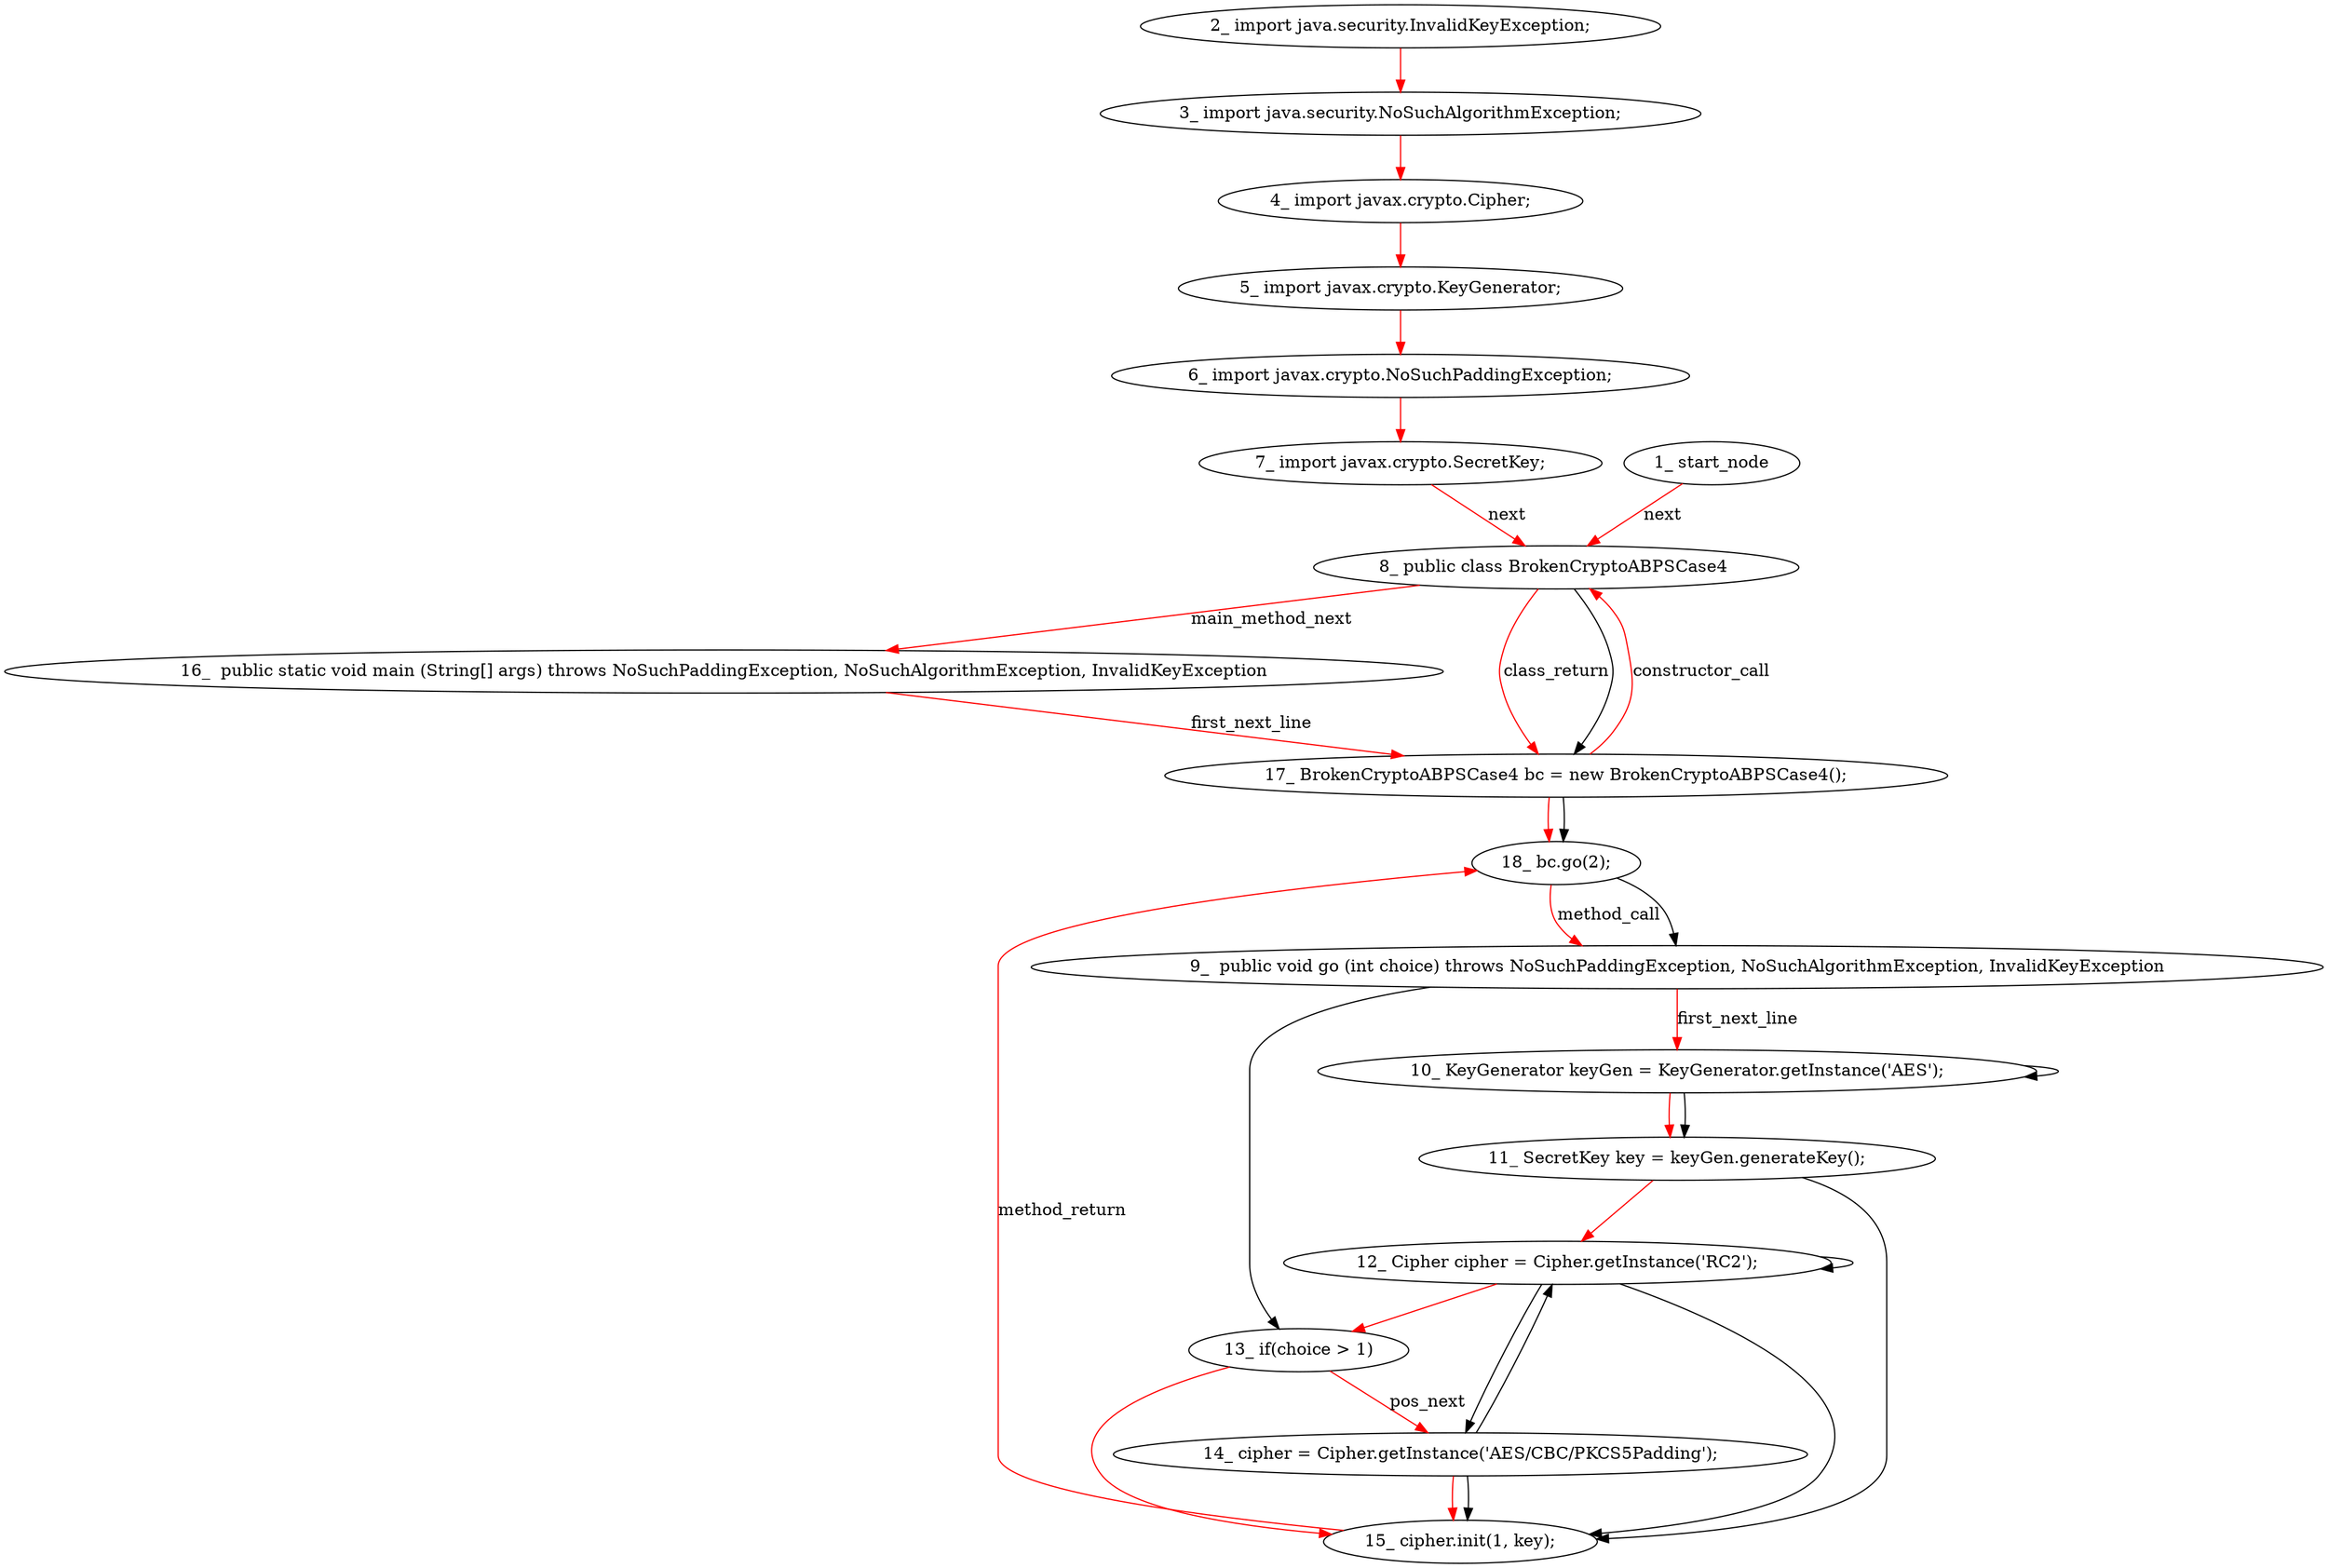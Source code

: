 digraph  {
12 [label="2_ import java.security.InvalidKeyException;", type_label=expression_statement];
18 [label="3_ import java.security.NoSuchAlgorithmException;", type_label=expression_statement];
24 [label="4_ import javax.crypto.Cipher;", type_label=expression_statement];
30 [label="5_ import javax.crypto.KeyGenerator;", type_label=expression_statement];
36 [label="6_ import javax.crypto.NoSuchPaddingException;", type_label=expression_statement];
42 [label="7_ import javax.crypto.SecretKey;", type_label=expression_statement];
48 [label="8_ public class BrokenCryptoABPSCase4 ", type_label=class_declaration];
52 [label="9_  public void go (int choice) throws NoSuchPaddingException, NoSuchAlgorithmException, InvalidKeyException", type_label=method_declaration];
65 [label="10_ KeyGenerator keyGen = KeyGenerator.getInstance('AES');", type_label=expression_statement];
74 [label="11_ SecretKey key = keyGen.generateKey();", type_label=expression_statement];
82 [label="12_ Cipher cipher = Cipher.getInstance('RC2');", type_label=expression_statement];
91 [label="13_ if(choice > 1)", type_label=if];
97 [label="14_ cipher = Cipher.getInstance('AES/CBC/PKCS5Padding');", type_label=expression_statement];
105 [label="15_ cipher.init(1, key);", type_label=expression_statement];
112 [label="16_  public static void main (String[] args) throws NoSuchPaddingException, NoSuchAlgorithmException, InvalidKeyException", type_label=method_declaration];
127 [label="17_ BrokenCryptoABPSCase4 bc = new BrokenCryptoABPSCase4();", type_label=expression_statement];
134 [label="18_ bc.go(2);", type_label=expression_statement];
1 [label="1_ start_node", type_label=start];
12 -> 18  [color=red, controlflow_type="next_line 1', edge_type=CFG_edge, key=0, label='next_line 1"];
18 -> 24  [color=red, controlflow_type="next_line 1', edge_type=CFG_edge, key=0, label='next_line 1"];
24 -> 30  [color=red, controlflow_type="next_line 1', edge_type=CFG_edge, key=0, label='next_line 1"];
30 -> 36  [color=red, controlflow_type="next_line 1', edge_type=CFG_edge, key=0, label='next_line 1"];
36 -> 42  [color=red, controlflow_type="next_line 1', edge_type=CFG_edge, key=0, label='next_line 1"];
42 -> 48  [color=red, controlflow_type=next, edge_type=CFG_edge, key=0, label=next];
48 -> 112  [color=red, controlflow_type=main_method_next, edge_type=CFG_edge, key=0, label=main_method_next];
48 -> 127  [color=red, controlflow_type=class_return, edge_type=CFG_edge, key=0, label=class_return];
48 -> 127  [key=1];
52 -> 65  [color=red, controlflow_type=first_next_line, edge_type=CFG_edge, key=0, label=first_next_line];
52 -> 91  [key=0, used_def=choice];
65 -> 74  [color=red, controlflow_type="next_line 1', edge_type=CFG_edge, key=0, label='next_line 1"];
65 -> 74  [key=1, used_def=keyGen];
65 -> 65  [key=0, used_def=KeyGenerator];
74 -> 82  [color=red, controlflow_type="next_line 1', edge_type=CFG_edge, key=0, label='next_line 1"];
74 -> 105  [key=0, used_def=key];
82 -> 91  [color=red, controlflow_type="next_line 1', edge_type=CFG_edge, key=0, label='next_line 1"];
82 -> 82  [key=0, used_def=Cipher];
82 -> 97  [key=0, used_def=Cipher];
82 -> 105  [key=0, used_def=cipher];
91 -> 97  [color=red, controlflow_type=pos_next, edge_type=CFG_edge, key=0, label=pos_next];
91 -> 105  [color=red, controlflow_type="next_line 6', edge_type=CFG_edge, key=0, label='next_line 6"];
97 -> 105  [color=red, controlflow_type="next_line 2', edge_type=CFG_edge, key=0, label='next_line 2"];
97 -> 105  [key=1, used_def=cipher];
97 -> 82  [key=0, used_def=Cipher];
105 -> 134  [color=red, controlflow_type=method_return, edge_type=CFG_edge, key=0, label=method_return];
112 -> 127  [color=red, controlflow_type=first_next_line, edge_type=CFG_edge, key=0, label=first_next_line];
127 -> 134  [color=red, controlflow_type="next_line 1', edge_type=CFG_edge, key=0, label='next_line 1"];
127 -> 134  [key=1, used_def=bc];
127 -> 48  [color=red, controlflow_type="constructor_call|131", edge_type=CFG_edge, key=0, label=constructor_call];
134 -> 52  [color=red, controlflow_type="method_call|135", edge_type=CFG_edge, key=0, label=method_call];
134 -> 52  [key=1];
1 -> 48  [color=red, controlflow_type=next, edge_type=CFG_edge, key=0, label=next];
}
